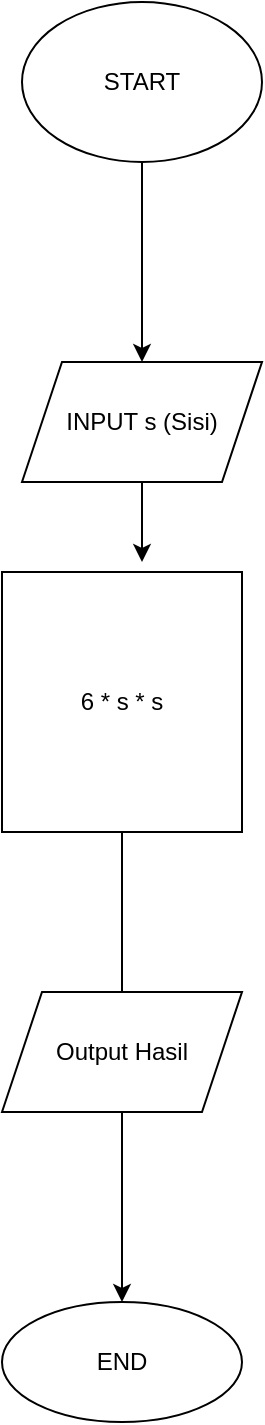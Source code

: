 <mxfile version="20.0.1" type="device"><diagram id="C5RBs43oDa-KdzZeNtuy" name="Page-1"><mxGraphModel dx="868" dy="482" grid="1" gridSize="10" guides="1" tooltips="1" connect="1" arrows="1" fold="1" page="1" pageScale="1" pageWidth="827" pageHeight="1169" math="0" shadow="0"><root><mxCell id="WIyWlLk6GJQsqaUBKTNV-0"/><mxCell id="WIyWlLk6GJQsqaUBKTNV-1" parent="WIyWlLk6GJQsqaUBKTNV-0"/><mxCell id="qKkZ6lXXxwahEGnhYm-d-5" value="" style="edgeStyle=orthogonalEdgeStyle;rounded=0;orthogonalLoop=1;jettySize=auto;html=1;" parent="WIyWlLk6GJQsqaUBKTNV-1" source="qKkZ6lXXxwahEGnhYm-d-0" target="qKkZ6lXXxwahEGnhYm-d-4" edge="1"><mxGeometry relative="1" as="geometry"/></mxCell><mxCell id="qKkZ6lXXxwahEGnhYm-d-0" value="START" style="ellipse;whiteSpace=wrap;html=1;" parent="WIyWlLk6GJQsqaUBKTNV-1" vertex="1"><mxGeometry x="280" y="30" width="120" height="80" as="geometry"/></mxCell><mxCell id="qKkZ6lXXxwahEGnhYm-d-4" value="INPUT s (Sisi)" style="shape=parallelogram;perimeter=parallelogramPerimeter;whiteSpace=wrap;html=1;fixedSize=1;" parent="WIyWlLk6GJQsqaUBKTNV-1" vertex="1"><mxGeometry x="280" y="210" width="120" height="60" as="geometry"/></mxCell><mxCell id="qKkZ6lXXxwahEGnhYm-d-12" value="6 * s * s" style="whiteSpace=wrap;html=1;" parent="WIyWlLk6GJQsqaUBKTNV-1" vertex="1"><mxGeometry x="270" y="315" width="120" height="130" as="geometry"/></mxCell><mxCell id="4A-OPxzk0wwBVufVjFq6-0" value="END" style="ellipse;whiteSpace=wrap;html=1;" parent="WIyWlLk6GJQsqaUBKTNV-1" vertex="1"><mxGeometry x="270" y="680" width="120" height="60" as="geometry"/></mxCell><mxCell id="4A-OPxzk0wwBVufVjFq6-5" value="" style="endArrow=classic;html=1;rounded=0;" parent="WIyWlLk6GJQsqaUBKTNV-1" edge="1"><mxGeometry width="50" height="50" relative="1" as="geometry"><mxPoint x="340" y="270" as="sourcePoint"/><mxPoint x="340" y="310" as="targetPoint"/></mxGeometry></mxCell><mxCell id="4A-OPxzk0wwBVufVjFq6-6" value="" style="endArrow=classic;html=1;rounded=0;" parent="WIyWlLk6GJQsqaUBKTNV-1" source="qKkZ6lXXxwahEGnhYm-d-12" target="4A-OPxzk0wwBVufVjFq6-0" edge="1"><mxGeometry width="50" height="50" relative="1" as="geometry"><mxPoint x="390" y="490" as="sourcePoint"/><mxPoint x="440" y="440" as="targetPoint"/></mxGeometry></mxCell><mxCell id="CrS09wdw_c8RjtqAc82B-1" value="Output Hasil" style="shape=parallelogram;perimeter=parallelogramPerimeter;whiteSpace=wrap;html=1;fixedSize=1;" parent="WIyWlLk6GJQsqaUBKTNV-1" vertex="1"><mxGeometry x="270" y="525" width="120" height="60" as="geometry"/></mxCell></root></mxGraphModel></diagram></mxfile>